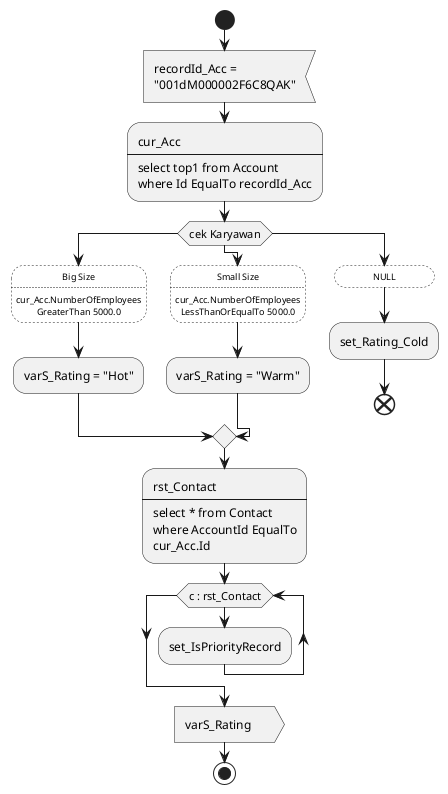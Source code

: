 @startuml
<style>
    element {
        MinimumWidth 100
        MaximumWidth 180
    }
    .kondisi {
        FontSize 9
        Padding 5
        LineStyle 2
        BackGroundColor transparent
        HorizontalAlignment center
    }
</style>
skinparam defaultFontName "verdana"
start
	:recordId_Acc = "001dM000002F6C8QAK";<<input>>

	:cur_Acc 
	----
	select top1 from Account
	where Id EqualTo recordId_Acc;

	switch (cek Karyawan)
	case ()
		:Big Size
		....
		cur_Acc.NumberOfEmployees GreaterThan 5000.0;<<kondisi>>
		:varS_Rating = "Hot";
	case ()
		:Small Size
		....
		cur_Acc.NumberOfEmployees LessThanOrEqualTo 5000.0;<<kondisi>>
		:varS_Rating = "Warm";
	case ()
		:NULL;<<kondisi>>
		:set_Rating_Cold;
        end
	endswitch

    :rst_Contact 
    ----
    select * from Contact
    where AccountId EqualTo cur_Acc.Id;

    while(c : rst_Contact)
        :set_IsPriorityRecord;
    endwhile

	:varS_Rating;<<output>>
stop
@enduml